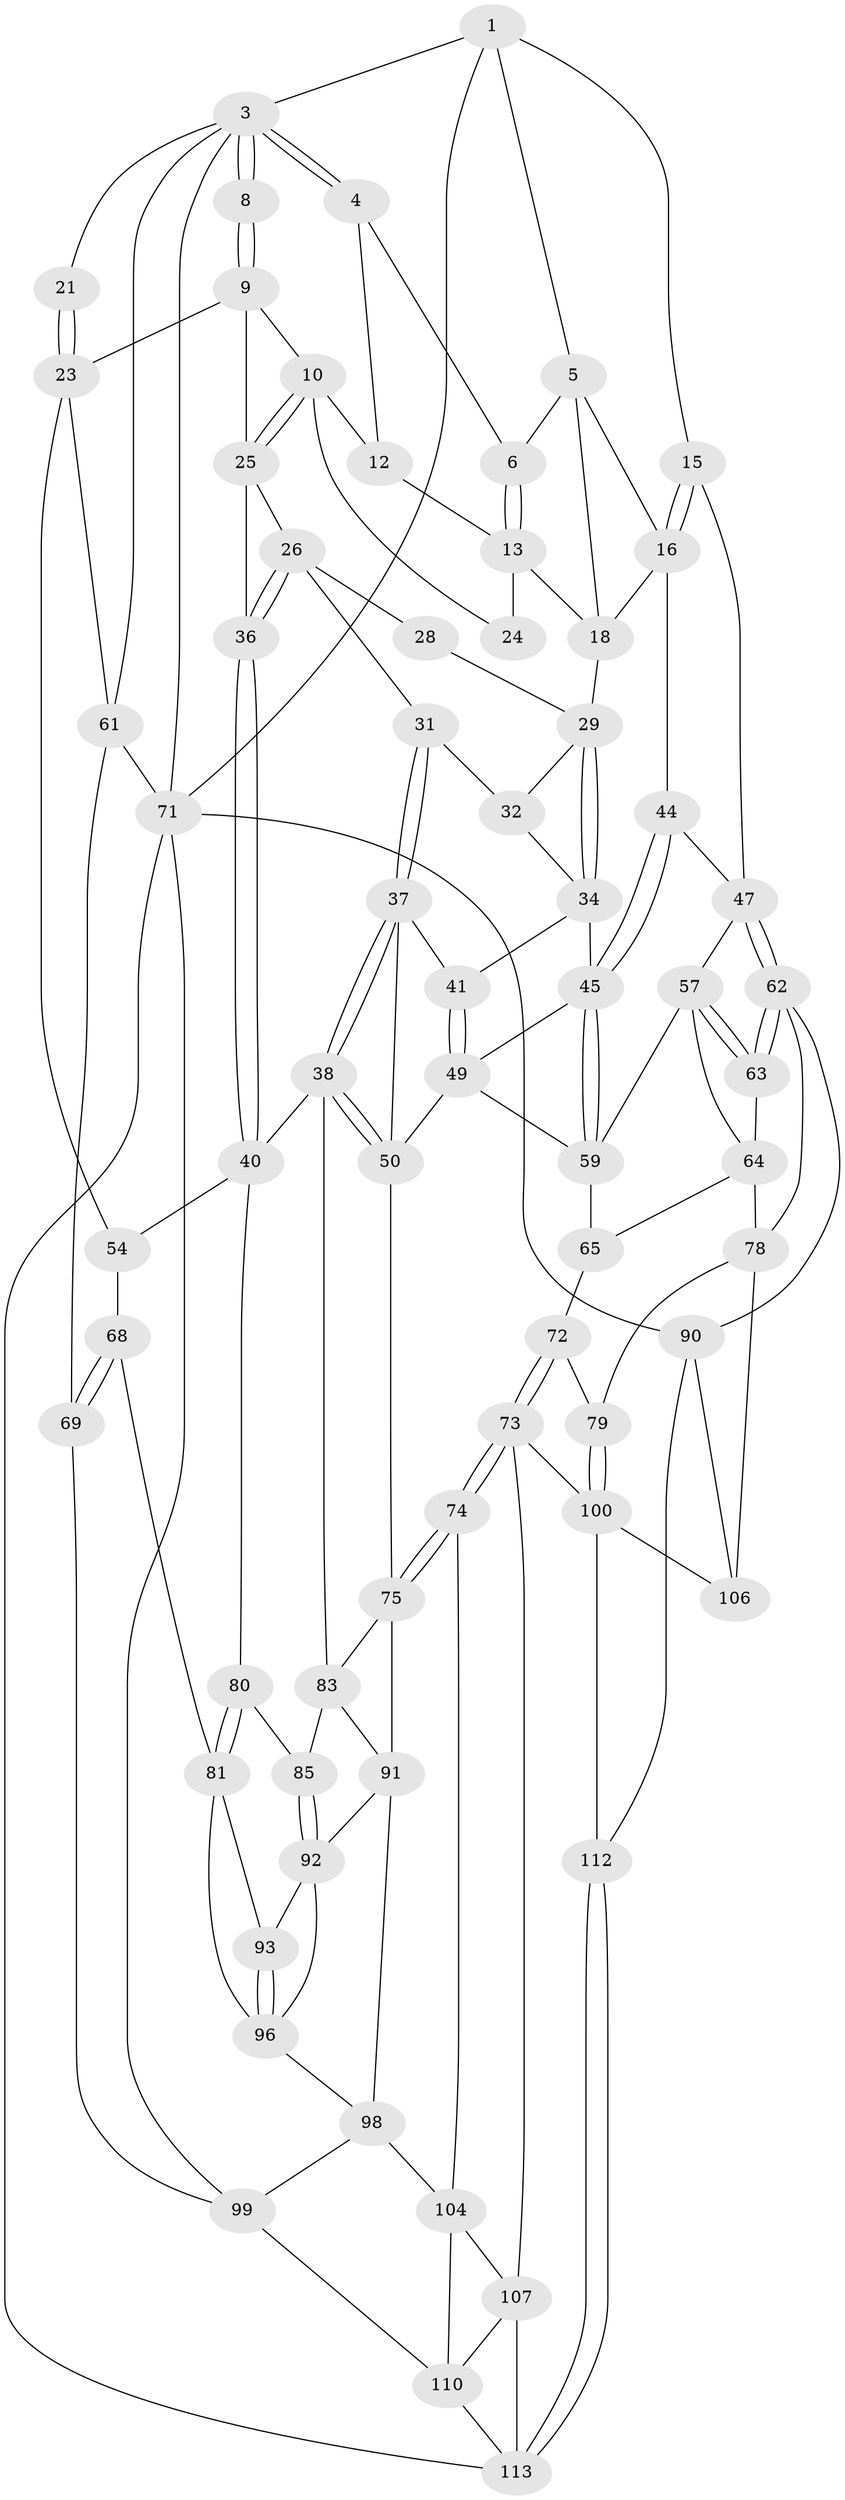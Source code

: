 // Generated by graph-tools (version 1.1) at 2025/52/02/27/25 19:52:43]
// undirected, 68 vertices, 151 edges
graph export_dot {
graph [start="1"]
  node [color=gray90,style=filled];
  1 [pos="+0.9281334853143433+0",super="+2"];
  3 [pos="+0.2514751463919562+0",super="+20"];
  4 [pos="+0.6983252932155909+0",super="+7"];
  5 [pos="+0.901668453995904+0.09713659142964802",super="+17"];
  6 [pos="+0.749222139496396+0.11073328433375443"];
  8 [pos="+0.26080257464564854+0"];
  9 [pos="+0.26797883729833977+0",super="+22"];
  10 [pos="+0.43649413265164017+0.17845726815154697",super="+11"];
  12 [pos="+0.6089013670496763+0.03693883055381712"];
  13 [pos="+0.7428632488049755+0.2209517633171147",super="+14"];
  15 [pos="+1+0.21929304193496835"];
  16 [pos="+1+0.21822501416156675",super="+43"];
  18 [pos="+0.8155720534835975+0.2587849690817762",super="+19"];
  21 [pos="+0.04127172257128983+0.11336854868988457"];
  23 [pos="+0.0945581576550401+0.34675327786148863",super="+56"];
  24 [pos="+0.6661240158211692+0.19471285799250085"];
  25 [pos="+0.4376572027825714+0.1912548101148189",super="+33"];
  26 [pos="+0.4656948847177282+0.250529137159798",super="+27"];
  28 [pos="+0.6254819723438049+0.2178864518368441"];
  29 [pos="+0.7679520700454319+0.28371058824791473",super="+30"];
  31 [pos="+0.480452730804927+0.26450306182050237"];
  32 [pos="+0.5663283649955255+0.28402766404649366"];
  34 [pos="+0.7549790296954295+0.34593018450313456",super="+35"];
  36 [pos="+0.3791841643072929+0.402167542462051"];
  37 [pos="+0.5073252507932813+0.32845581342333297",super="+42"];
  38 [pos="+0.46678917049192087+0.5492119600718998",super="+39"];
  40 [pos="+0.38571775126913127+0.5198457040169078",super="+53"];
  41 [pos="+0.5960909027961673+0.3913662886498787"];
  44 [pos="+0.9445750948784721+0.3812458981415357"];
  45 [pos="+0.7930911415356314+0.4220831516770222",super="+46"];
  47 [pos="+1+0.45261938126800744",super="+48"];
  49 [pos="+0.6615302215509462+0.4851124177253084",super="+51"];
  50 [pos="+0.4979684823690505+0.5584822858685733",super="+52"];
  54 [pos="+0.2091207311040053+0.5302477491925831",super="+55"];
  57 [pos="+0.8596229390665985+0.49781917932774267",super="+58"];
  59 [pos="+0.8200264206718149+0.4820358329128669",super="+60"];
  61 [pos="+0+0.36935195373044705",super="+70"];
  62 [pos="+1+0.5334902827993969",super="+86"];
  63 [pos="+0.9881021334177926+0.5731213261095766"];
  64 [pos="+0.8564982252427111+0.6115358989674379",super="+67"];
  65 [pos="+0.8055628847124673+0.6505534940580717",super="+66"];
  68 [pos="+0+0.7503003102668343",super="+76"];
  69 [pos="+0+0.7720404221886041"];
  71 [pos="+0+1",super="+89"];
  72 [pos="+0.7229528806450809+0.7674028658685675",super="+77"];
  73 [pos="+0.674643895577025+0.794980710380547",super="+102"];
  74 [pos="+0.5970651355791529+0.7657547256895428"];
  75 [pos="+0.5792016156038858+0.7374636342474595",super="+88"];
  78 [pos="+0.9133939901196344+0.7670464941117138",super="+87"];
  79 [pos="+0.9005956146132161+0.7672964557723481"];
  80 [pos="+0.24438629933623007+0.6629423560441039"];
  81 [pos="+0.18552670676241279+0.7371193204637126",super="+82"];
  83 [pos="+0.3798796687234989+0.7032140165025462",super="+84"];
  85 [pos="+0.2898002666258611+0.7123279475859097"];
  90 [pos="+1+1",super="+111"];
  91 [pos="+0.3893672715438225+0.8139986029529388",super="+94"];
  92 [pos="+0.2884153325746143+0.7642961223299484",super="+95"];
  93 [pos="+0.19678128648927387+0.7598239894879811"];
  96 [pos="+0.2085305201335056+0.7972781455424136",super="+97"];
  98 [pos="+0.17193287892651893+0.880855728735012",super="+103"];
  99 [pos="+0.08653589493507745+0.8737655884165899",super="+109"];
  100 [pos="+0.7929507237042814+0.8919572301574872",super="+101"];
  104 [pos="+0.5924011742424204+0.7756876267573612",super="+105"];
  106 [pos="+0.8870534805540055+0.9201686414646895"];
  107 [pos="+0.7019841959469463+0.9269320746794338",super="+108"];
  110 [pos="+0.3633481408949024+1",super="+115"];
  112 [pos="+0.8174933172585777+1"];
  113 [pos="+0.8321918418330717+1",super="+114"];
  1 -- 5;
  1 -- 3;
  1 -- 15;
  1 -- 71;
  3 -- 4;
  3 -- 4;
  3 -- 8;
  3 -- 8;
  3 -- 21;
  3 -- 61;
  3 -- 71;
  4 -- 12;
  4 -- 6;
  5 -- 6;
  5 -- 16;
  5 -- 18;
  6 -- 13;
  6 -- 13;
  8 -- 9;
  8 -- 9;
  9 -- 10;
  9 -- 25;
  9 -- 23;
  10 -- 25;
  10 -- 25;
  10 -- 24;
  10 -- 12;
  12 -- 13;
  13 -- 18;
  13 -- 24;
  15 -- 16;
  15 -- 16;
  15 -- 47;
  16 -- 18;
  16 -- 44;
  18 -- 29;
  21 -- 23;
  21 -- 23;
  23 -- 61;
  23 -- 54;
  25 -- 26;
  25 -- 36;
  26 -- 36;
  26 -- 36;
  26 -- 28;
  26 -- 31;
  28 -- 29;
  29 -- 34;
  29 -- 34;
  29 -- 32;
  31 -- 32;
  31 -- 37;
  31 -- 37;
  32 -- 34;
  34 -- 41;
  34 -- 45;
  36 -- 40;
  36 -- 40;
  37 -- 38;
  37 -- 38;
  37 -- 41;
  37 -- 50;
  38 -- 50;
  38 -- 50;
  38 -- 40;
  38 -- 83;
  40 -- 80;
  40 -- 54;
  41 -- 49;
  41 -- 49;
  44 -- 45;
  44 -- 45;
  44 -- 47;
  45 -- 59;
  45 -- 59;
  45 -- 49;
  47 -- 62;
  47 -- 62;
  47 -- 57;
  49 -- 59;
  49 -- 50;
  50 -- 75;
  54 -- 68 [weight=2];
  57 -- 63;
  57 -- 63;
  57 -- 64;
  57 -- 59;
  59 -- 65;
  61 -- 69;
  61 -- 71;
  62 -- 63;
  62 -- 63;
  62 -- 78;
  62 -- 90;
  63 -- 64;
  64 -- 65;
  64 -- 78;
  65 -- 72 [weight=2];
  68 -- 69;
  68 -- 69;
  68 -- 81;
  69 -- 99;
  71 -- 99;
  71 -- 113;
  71 -- 90;
  72 -- 73;
  72 -- 73;
  72 -- 79;
  73 -- 74;
  73 -- 74;
  73 -- 107;
  73 -- 100;
  74 -- 75;
  74 -- 75;
  74 -- 104;
  75 -- 91;
  75 -- 83;
  78 -- 79;
  78 -- 106;
  79 -- 100;
  79 -- 100;
  80 -- 81;
  80 -- 81;
  80 -- 85;
  81 -- 93;
  81 -- 96;
  83 -- 91;
  83 -- 85;
  85 -- 92;
  85 -- 92;
  90 -- 112;
  90 -- 106;
  91 -- 92;
  91 -- 98;
  92 -- 93;
  92 -- 96;
  93 -- 96;
  93 -- 96;
  96 -- 98;
  98 -- 99;
  98 -- 104;
  99 -- 110;
  100 -- 106;
  100 -- 112;
  104 -- 110;
  104 -- 107;
  107 -- 113;
  107 -- 110;
  110 -- 113;
  112 -- 113;
  112 -- 113;
}
